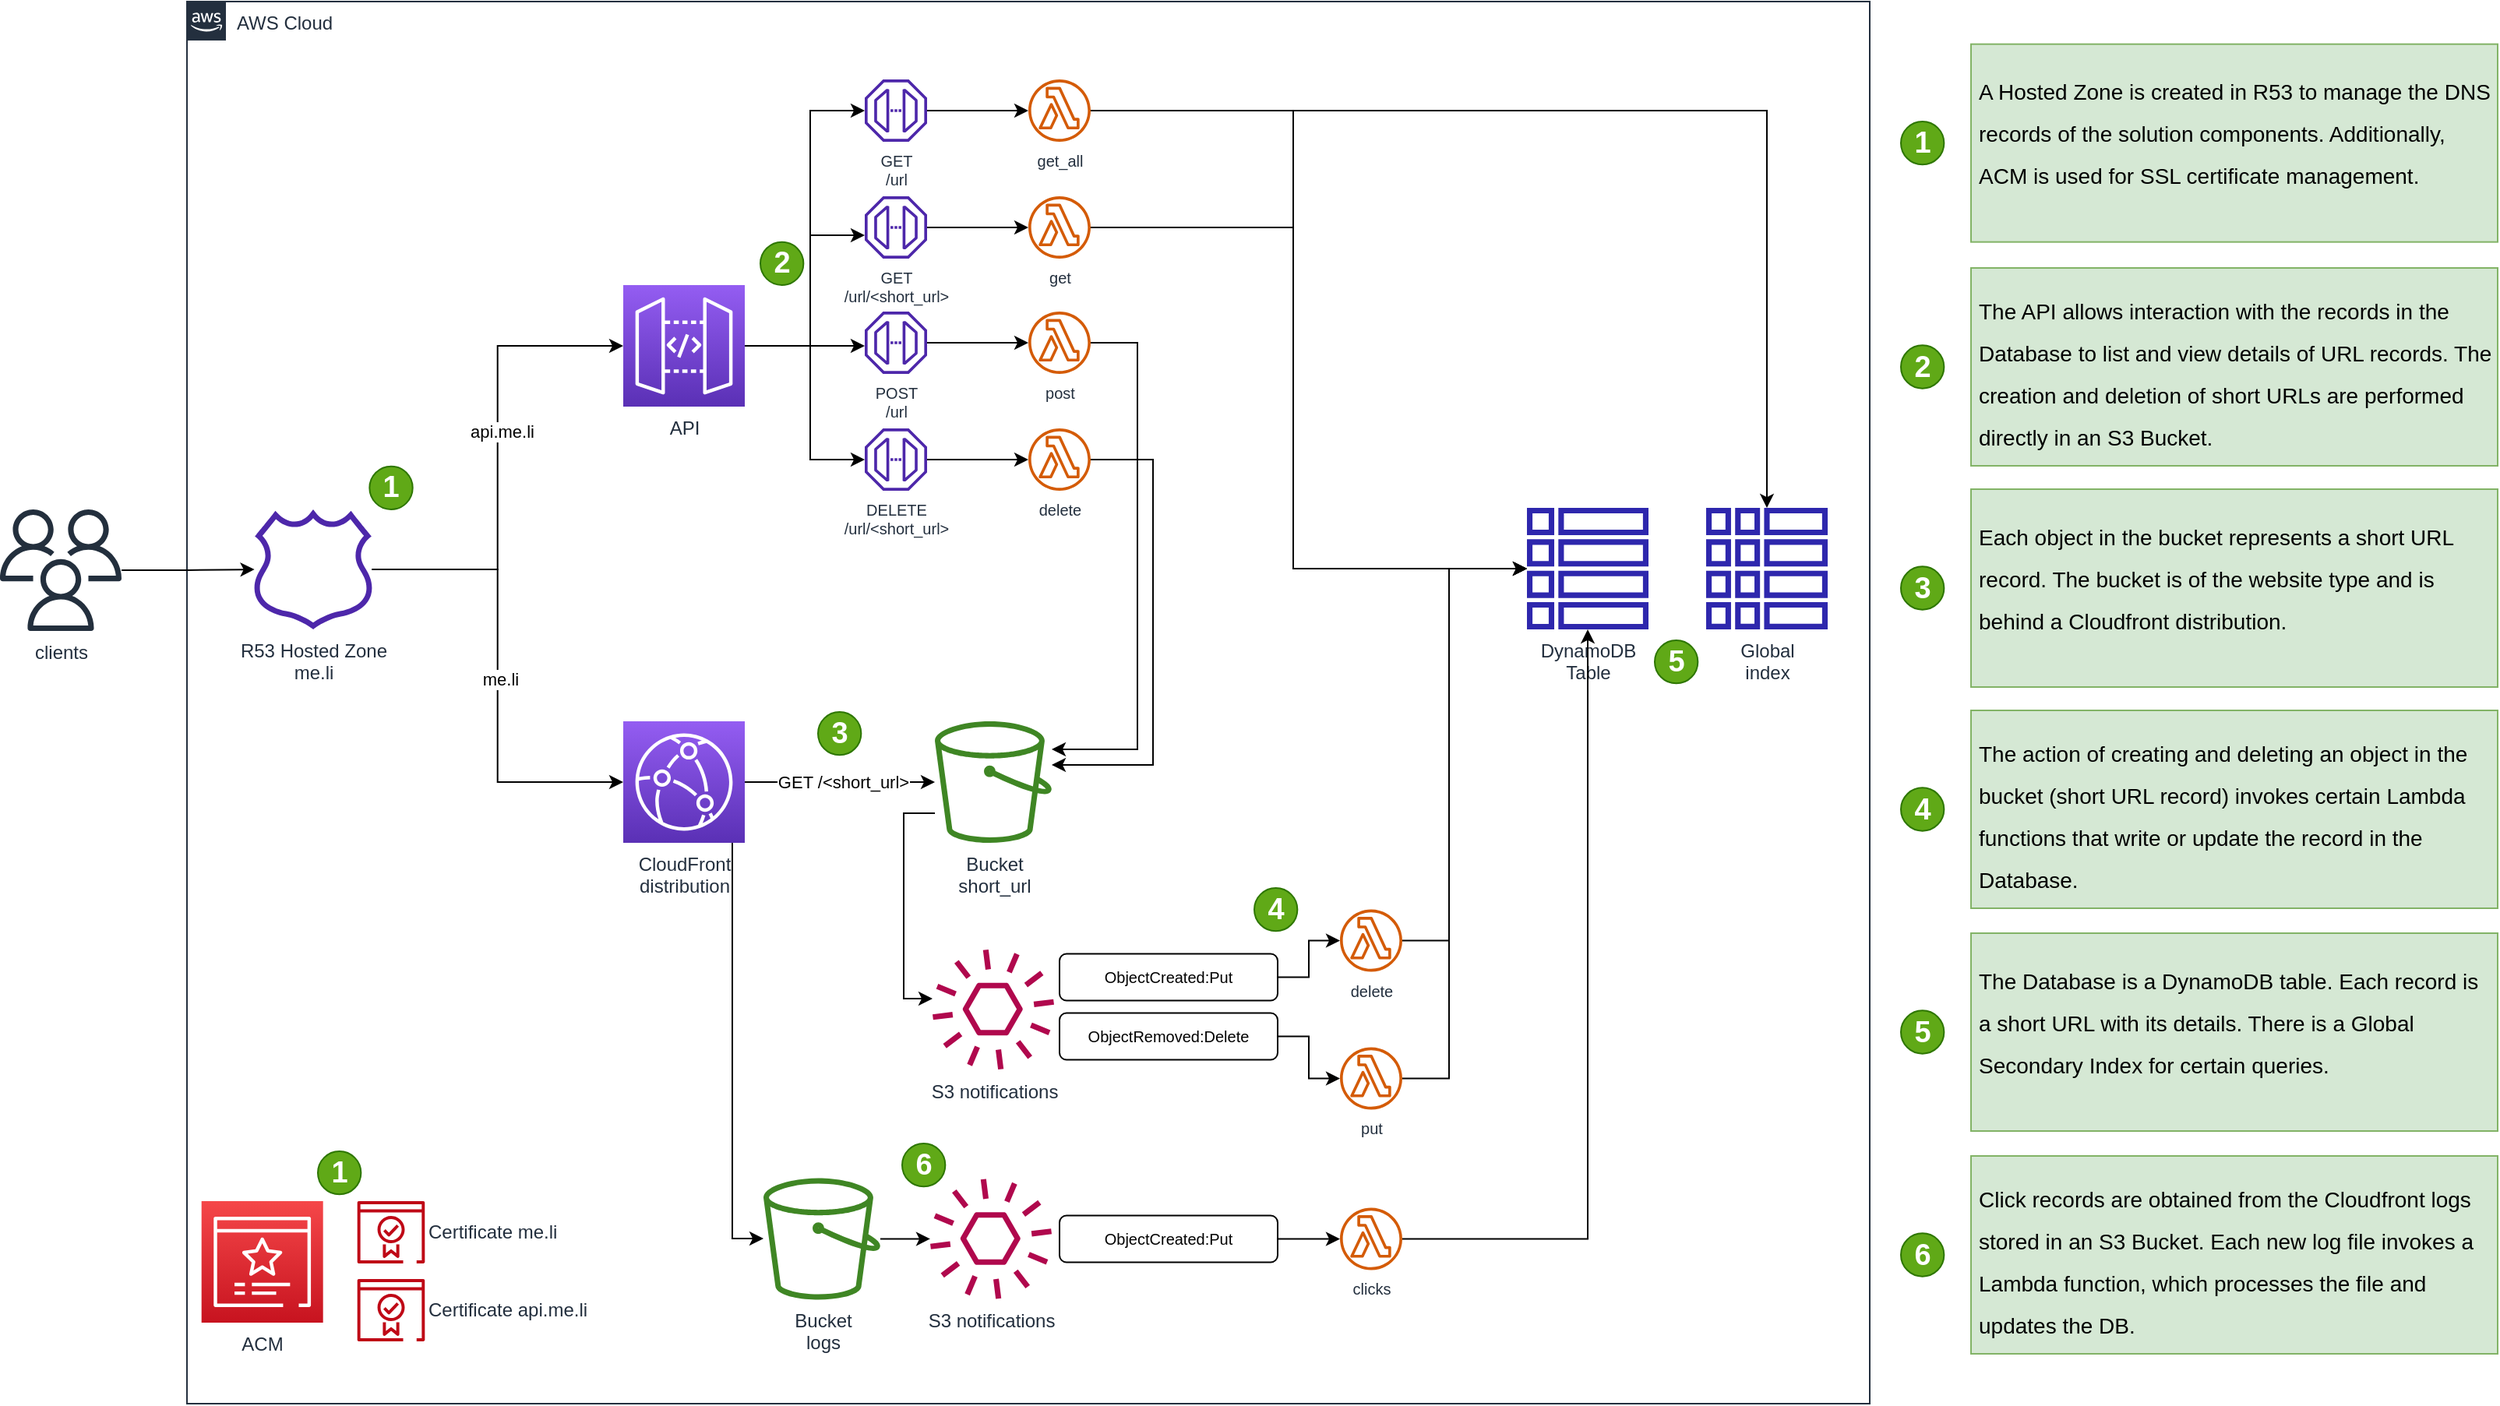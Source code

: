 <mxfile version="20.8.16" type="device"><diagram name="Page-1" id="G_nDUhI4-KpOB3jylpOH"><mxGraphModel dx="2045" dy="1178" grid="0" gridSize="10" guides="1" tooltips="1" connect="1" arrows="1" fold="1" page="0" pageScale="1" pageWidth="850" pageHeight="1100" math="0" shadow="0"><root><mxCell id="0"/><mxCell id="1" parent="0"/><mxCell id="xnKpJ03oRDkD0wRzFHHT-1" value="AWS Cloud" style="points=[[0,0],[0.25,0],[0.5,0],[0.75,0],[1,0],[1,0.25],[1,0.5],[1,0.75],[1,1],[0.75,1],[0.5,1],[0.25,1],[0,1],[0,0.75],[0,0.5],[0,0.25]];outlineConnect=0;gradientColor=none;html=1;whiteSpace=wrap;fontSize=12;fontStyle=0;container=1;pointerEvents=0;collapsible=0;recursiveResize=0;shape=mxgraph.aws4.group;grIcon=mxgraph.aws4.group_aws_cloud_alt;strokeColor=#232F3E;fillColor=none;verticalAlign=top;align=left;spacingLeft=30;fontColor=#232F3E;dashed=0;" vertex="1" parent="1"><mxGeometry x="166" y="33" width="1080" height="900" as="geometry"/></mxCell><mxCell id="xnKpJ03oRDkD0wRzFHHT-16" style="edgeStyle=orthogonalEdgeStyle;rounded=0;orthogonalLoop=1;jettySize=auto;html=1;" edge="1" parent="xnKpJ03oRDkD0wRzFHHT-1" source="xnKpJ03oRDkD0wRzFHHT-3" target="xnKpJ03oRDkD0wRzFHHT-12"><mxGeometry relative="1" as="geometry"/></mxCell><mxCell id="xnKpJ03oRDkD0wRzFHHT-19" value="GET /&amp;lt;short_url&amp;gt;" style="edgeLabel;html=1;align=center;verticalAlign=middle;resizable=0;points=[];" vertex="1" connectable="0" parent="xnKpJ03oRDkD0wRzFHHT-16"><mxGeometry x="0.174" y="-3" relative="1" as="geometry"><mxPoint x="-9" y="-3" as="offset"/></mxGeometry></mxCell><mxCell id="xnKpJ03oRDkD0wRzFHHT-63" style="edgeStyle=orthogonalEdgeStyle;rounded=0;orthogonalLoop=1;jettySize=auto;html=1;fontSize=10;" edge="1" parent="xnKpJ03oRDkD0wRzFHHT-1" source="xnKpJ03oRDkD0wRzFHHT-3" target="xnKpJ03oRDkD0wRzFHHT-62"><mxGeometry relative="1" as="geometry"><Array as="points"><mxPoint x="350" y="794"/></Array></mxGeometry></mxCell><mxCell id="xnKpJ03oRDkD0wRzFHHT-3" value="CloudFront&lt;br&gt;distribution" style="sketch=0;points=[[0,0,0],[0.25,0,0],[0.5,0,0],[0.75,0,0],[1,0,0],[0,1,0],[0.25,1,0],[0.5,1,0],[0.75,1,0],[1,1,0],[0,0.25,0],[0,0.5,0],[0,0.75,0],[1,0.25,0],[1,0.5,0],[1,0.75,0]];outlineConnect=0;fontColor=#232F3E;gradientColor=#945DF2;gradientDirection=north;fillColor=#5A30B5;strokeColor=#ffffff;dashed=0;verticalLabelPosition=bottom;verticalAlign=top;align=center;html=1;fontSize=12;fontStyle=0;aspect=fixed;shape=mxgraph.aws4.resourceIcon;resIcon=mxgraph.aws4.cloudfront;" vertex="1" parent="xnKpJ03oRDkD0wRzFHHT-1"><mxGeometry x="280.0" y="462" width="78" height="78" as="geometry"/></mxCell><mxCell id="xnKpJ03oRDkD0wRzFHHT-7" style="edgeStyle=orthogonalEdgeStyle;rounded=0;orthogonalLoop=1;jettySize=auto;html=1;entryX=0;entryY=0.5;entryDx=0;entryDy=0;entryPerimeter=0;" edge="1" parent="xnKpJ03oRDkD0wRzFHHT-1" source="xnKpJ03oRDkD0wRzFHHT-6" target="xnKpJ03oRDkD0wRzFHHT-3"><mxGeometry relative="1" as="geometry"/></mxCell><mxCell id="xnKpJ03oRDkD0wRzFHHT-11" value="me.li" style="edgeLabel;html=1;align=center;verticalAlign=middle;resizable=0;points=[];" vertex="1" connectable="0" parent="xnKpJ03oRDkD0wRzFHHT-7"><mxGeometry x="-0.065" y="1" relative="1" as="geometry"><mxPoint y="12" as="offset"/></mxGeometry></mxCell><mxCell id="xnKpJ03oRDkD0wRzFHHT-9" style="edgeStyle=orthogonalEdgeStyle;rounded=0;orthogonalLoop=1;jettySize=auto;html=1;entryX=0;entryY=0.5;entryDx=0;entryDy=0;entryPerimeter=0;" edge="1" parent="xnKpJ03oRDkD0wRzFHHT-1" source="xnKpJ03oRDkD0wRzFHHT-6" target="xnKpJ03oRDkD0wRzFHHT-8"><mxGeometry relative="1" as="geometry"/></mxCell><mxCell id="xnKpJ03oRDkD0wRzFHHT-10" value="api.me.li" style="edgeLabel;html=1;align=center;verticalAlign=middle;resizable=0;points=[];" vertex="1" connectable="0" parent="xnKpJ03oRDkD0wRzFHHT-9"><mxGeometry x="0.113" y="-2" relative="1" as="geometry"><mxPoint as="offset"/></mxGeometry></mxCell><mxCell id="xnKpJ03oRDkD0wRzFHHT-6" value="R53 Hosted Zone&lt;br&gt;me.li" style="sketch=0;outlineConnect=0;fontColor=#232F3E;gradientColor=none;fillColor=#4D27AA;strokeColor=none;dashed=0;verticalLabelPosition=bottom;verticalAlign=top;align=center;html=1;fontSize=12;fontStyle=0;aspect=fixed;pointerEvents=1;shape=mxgraph.aws4.hosted_zone;" vertex="1" parent="xnKpJ03oRDkD0wRzFHHT-1"><mxGeometry x="42" y="326" width="78" height="77" as="geometry"/></mxCell><mxCell id="xnKpJ03oRDkD0wRzFHHT-22" style="edgeStyle=orthogonalEdgeStyle;rounded=0;orthogonalLoop=1;jettySize=auto;html=1;" edge="1" parent="xnKpJ03oRDkD0wRzFHHT-1" source="xnKpJ03oRDkD0wRzFHHT-8" target="xnKpJ03oRDkD0wRzFHHT-20"><mxGeometry relative="1" as="geometry"><Array as="points"><mxPoint x="400" y="221"/><mxPoint x="400" y="70"/></Array></mxGeometry></mxCell><mxCell id="xnKpJ03oRDkD0wRzFHHT-27" style="edgeStyle=orthogonalEdgeStyle;rounded=0;orthogonalLoop=1;jettySize=auto;html=1;" edge="1" parent="xnKpJ03oRDkD0wRzFHHT-1" source="xnKpJ03oRDkD0wRzFHHT-8" target="xnKpJ03oRDkD0wRzFHHT-25"><mxGeometry relative="1" as="geometry"><Array as="points"><mxPoint x="400" y="221"/><mxPoint x="400" y="150"/></Array></mxGeometry></mxCell><mxCell id="xnKpJ03oRDkD0wRzFHHT-35" style="edgeStyle=orthogonalEdgeStyle;rounded=0;orthogonalLoop=1;jettySize=auto;html=1;fontSize=10;" edge="1" parent="xnKpJ03oRDkD0wRzFHHT-1" source="xnKpJ03oRDkD0wRzFHHT-8" target="xnKpJ03oRDkD0wRzFHHT-29"><mxGeometry relative="1" as="geometry"><Array as="points"><mxPoint x="400" y="221"/><mxPoint x="400" y="221"/></Array></mxGeometry></mxCell><mxCell id="xnKpJ03oRDkD0wRzFHHT-36" style="edgeStyle=orthogonalEdgeStyle;rounded=0;orthogonalLoop=1;jettySize=auto;html=1;fontSize=10;" edge="1" parent="xnKpJ03oRDkD0wRzFHHT-1" source="xnKpJ03oRDkD0wRzFHHT-8" target="xnKpJ03oRDkD0wRzFHHT-31"><mxGeometry relative="1" as="geometry"><Array as="points"><mxPoint x="400" y="221"/><mxPoint x="400" y="294"/></Array></mxGeometry></mxCell><mxCell id="xnKpJ03oRDkD0wRzFHHT-8" value="API" style="sketch=0;points=[[0,0,0],[0.25,0,0],[0.5,0,0],[0.75,0,0],[1,0,0],[0,1,0],[0.25,1,0],[0.5,1,0],[0.75,1,0],[1,1,0],[0,0.25,0],[0,0.5,0],[0,0.75,0],[1,0.25,0],[1,0.5,0],[1,0.75,0]];outlineConnect=0;fontColor=#232F3E;gradientColor=#945DF2;gradientDirection=north;fillColor=#5A30B5;strokeColor=#ffffff;dashed=0;verticalLabelPosition=bottom;verticalAlign=top;align=center;html=1;fontSize=12;fontStyle=0;aspect=fixed;shape=mxgraph.aws4.resourceIcon;resIcon=mxgraph.aws4.api_gateway;" vertex="1" parent="xnKpJ03oRDkD0wRzFHHT-1"><mxGeometry x="280.0" y="182" width="78" height="78" as="geometry"/></mxCell><mxCell id="xnKpJ03oRDkD0wRzFHHT-50" style="edgeStyle=orthogonalEdgeStyle;rounded=0;orthogonalLoop=1;jettySize=auto;html=1;fontSize=10;" edge="1" parent="xnKpJ03oRDkD0wRzFHHT-1" source="xnKpJ03oRDkD0wRzFHHT-12" target="xnKpJ03oRDkD0wRzFHHT-49"><mxGeometry relative="1" as="geometry"><Array as="points"><mxPoint x="460" y="521"/><mxPoint x="460" y="640"/></Array></mxGeometry></mxCell><mxCell id="xnKpJ03oRDkD0wRzFHHT-12" value="Bucket&lt;br&gt;short_url" style="sketch=0;outlineConnect=0;fontColor=#232F3E;gradientColor=none;fillColor=#3F8624;strokeColor=none;dashed=0;verticalLabelPosition=bottom;verticalAlign=top;align=center;html=1;fontSize=12;fontStyle=0;aspect=fixed;pointerEvents=1;shape=mxgraph.aws4.bucket;" vertex="1" parent="xnKpJ03oRDkD0wRzFHHT-1"><mxGeometry x="480" y="462" width="75" height="78" as="geometry"/></mxCell><mxCell id="xnKpJ03oRDkD0wRzFHHT-13" value="ACM" style="sketch=0;points=[[0,0,0],[0.25,0,0],[0.5,0,0],[0.75,0,0],[1,0,0],[0,1,0],[0.25,1,0],[0.5,1,0],[0.75,1,0],[1,1,0],[0,0.25,0],[0,0.5,0],[0,0.75,0],[1,0.25,0],[1,0.5,0],[1,0.75,0]];outlineConnect=0;fontColor=#232F3E;gradientColor=#F54749;gradientDirection=north;fillColor=#C7131F;strokeColor=#ffffff;dashed=0;verticalLabelPosition=bottom;verticalAlign=top;align=center;html=1;fontSize=12;fontStyle=0;aspect=fixed;shape=mxgraph.aws4.resourceIcon;resIcon=mxgraph.aws4.certificate_manager_3;" vertex="1" parent="xnKpJ03oRDkD0wRzFHHT-1"><mxGeometry x="9.34" y="770" width="78" height="78" as="geometry"/></mxCell><mxCell id="xnKpJ03oRDkD0wRzFHHT-14" value="Certificate me.li" style="sketch=0;outlineConnect=0;fontColor=#232F3E;gradientColor=none;fillColor=#BF0816;strokeColor=none;dashed=0;verticalLabelPosition=middle;verticalAlign=middle;align=left;html=1;fontSize=12;fontStyle=0;aspect=fixed;pointerEvents=1;shape=mxgraph.aws4.certificate_manager_2;labelPosition=right;" vertex="1" parent="xnKpJ03oRDkD0wRzFHHT-1"><mxGeometry x="109.34" y="770" width="43.33" height="40" as="geometry"/></mxCell><mxCell id="xnKpJ03oRDkD0wRzFHHT-15" value="Certificate api.me.li" style="sketch=0;outlineConnect=0;fontColor=#232F3E;gradientColor=none;fillColor=#BF0816;strokeColor=none;dashed=0;verticalLabelPosition=middle;verticalAlign=middle;align=left;html=1;fontSize=12;fontStyle=0;aspect=fixed;pointerEvents=1;shape=mxgraph.aws4.certificate_manager_2;labelPosition=right;" vertex="1" parent="xnKpJ03oRDkD0wRzFHHT-1"><mxGeometry x="109.34" y="820" width="43.33" height="40" as="geometry"/></mxCell><mxCell id="xnKpJ03oRDkD0wRzFHHT-23" style="edgeStyle=orthogonalEdgeStyle;rounded=0;orthogonalLoop=1;jettySize=auto;html=1;" edge="1" parent="xnKpJ03oRDkD0wRzFHHT-1" source="xnKpJ03oRDkD0wRzFHHT-20" target="xnKpJ03oRDkD0wRzFHHT-21"><mxGeometry relative="1" as="geometry"/></mxCell><mxCell id="xnKpJ03oRDkD0wRzFHHT-20" value="GET&lt;br style=&quot;font-size: 10px;&quot;&gt;/url" style="sketch=0;outlineConnect=0;fontColor=#232F3E;gradientColor=none;fillColor=#4D27AA;strokeColor=none;dashed=0;verticalLabelPosition=bottom;verticalAlign=top;align=center;html=1;fontSize=10;fontStyle=0;aspect=fixed;pointerEvents=1;shape=mxgraph.aws4.endpoint;" vertex="1" parent="xnKpJ03oRDkD0wRzFHHT-1"><mxGeometry x="435" y="50" width="40" height="40" as="geometry"/></mxCell><mxCell id="xnKpJ03oRDkD0wRzFHHT-47" style="edgeStyle=orthogonalEdgeStyle;rounded=0;orthogonalLoop=1;jettySize=auto;html=1;fontSize=10;" edge="1" parent="xnKpJ03oRDkD0wRzFHHT-1" source="xnKpJ03oRDkD0wRzFHHT-21" target="xnKpJ03oRDkD0wRzFHHT-44"><mxGeometry relative="1" as="geometry"><Array as="points"><mxPoint x="710" y="70"/><mxPoint x="710" y="364"/></Array></mxGeometry></mxCell><mxCell id="xnKpJ03oRDkD0wRzFHHT-70" style="edgeStyle=orthogonalEdgeStyle;rounded=0;orthogonalLoop=1;jettySize=auto;html=1;fontSize=10;" edge="1" parent="xnKpJ03oRDkD0wRzFHHT-1" source="xnKpJ03oRDkD0wRzFHHT-21" target="xnKpJ03oRDkD0wRzFHHT-45"><mxGeometry relative="1" as="geometry"/></mxCell><mxCell id="xnKpJ03oRDkD0wRzFHHT-21" value="get_all" style="sketch=0;outlineConnect=0;fontColor=#232F3E;gradientColor=none;fillColor=#D45B07;strokeColor=none;dashed=0;verticalLabelPosition=bottom;verticalAlign=top;align=center;html=1;fontSize=10;fontStyle=0;aspect=fixed;pointerEvents=1;shape=mxgraph.aws4.lambda_function;" vertex="1" parent="xnKpJ03oRDkD0wRzFHHT-1"><mxGeometry x="540" y="50" width="40" height="40" as="geometry"/></mxCell><mxCell id="xnKpJ03oRDkD0wRzFHHT-25" value="GET&lt;br style=&quot;font-size: 10px;&quot;&gt;/url/&amp;lt;short_url&amp;gt;" style="sketch=0;outlineConnect=0;fontColor=#232F3E;gradientColor=none;fillColor=#4D27AA;strokeColor=none;dashed=0;verticalLabelPosition=bottom;verticalAlign=top;align=center;html=1;fontSize=10;fontStyle=0;aspect=fixed;pointerEvents=1;shape=mxgraph.aws4.endpoint;" vertex="1" parent="xnKpJ03oRDkD0wRzFHHT-1"><mxGeometry x="435" y="125" width="40" height="40" as="geometry"/></mxCell><mxCell id="xnKpJ03oRDkD0wRzFHHT-48" style="edgeStyle=orthogonalEdgeStyle;rounded=0;orthogonalLoop=1;jettySize=auto;html=1;fontSize=10;" edge="1" parent="xnKpJ03oRDkD0wRzFHHT-1" source="xnKpJ03oRDkD0wRzFHHT-26" target="xnKpJ03oRDkD0wRzFHHT-44"><mxGeometry relative="1" as="geometry"><Array as="points"><mxPoint x="710" y="145"/><mxPoint x="710" y="364"/></Array></mxGeometry></mxCell><mxCell id="xnKpJ03oRDkD0wRzFHHT-26" value="get" style="sketch=0;outlineConnect=0;fontColor=#232F3E;gradientColor=none;fillColor=#D45B07;strokeColor=none;dashed=0;verticalLabelPosition=bottom;verticalAlign=top;align=center;html=1;fontSize=10;fontStyle=0;aspect=fixed;pointerEvents=1;shape=mxgraph.aws4.lambda_function;" vertex="1" parent="xnKpJ03oRDkD0wRzFHHT-1"><mxGeometry x="540" y="125" width="40" height="40" as="geometry"/></mxCell><mxCell id="xnKpJ03oRDkD0wRzFHHT-24" style="edgeStyle=orthogonalEdgeStyle;rounded=0;orthogonalLoop=1;jettySize=auto;html=1;" edge="1" parent="xnKpJ03oRDkD0wRzFHHT-1" source="xnKpJ03oRDkD0wRzFHHT-25" target="xnKpJ03oRDkD0wRzFHHT-26"><mxGeometry relative="1" as="geometry"/></mxCell><mxCell id="xnKpJ03oRDkD0wRzFHHT-29" value="POST&lt;br style=&quot;font-size: 10px;&quot;&gt;/url" style="sketch=0;outlineConnect=0;fontColor=#232F3E;gradientColor=none;fillColor=#4D27AA;strokeColor=none;dashed=0;verticalLabelPosition=bottom;verticalAlign=top;align=center;html=1;fontSize=10;fontStyle=0;aspect=fixed;pointerEvents=1;shape=mxgraph.aws4.endpoint;" vertex="1" parent="xnKpJ03oRDkD0wRzFHHT-1"><mxGeometry x="435" y="199" width="40" height="40" as="geometry"/></mxCell><mxCell id="xnKpJ03oRDkD0wRzFHHT-42" style="edgeStyle=orthogonalEdgeStyle;rounded=0;orthogonalLoop=1;jettySize=auto;html=1;fontSize=10;" edge="1" parent="xnKpJ03oRDkD0wRzFHHT-1" source="xnKpJ03oRDkD0wRzFHHT-30" target="xnKpJ03oRDkD0wRzFHHT-12"><mxGeometry relative="1" as="geometry"><Array as="points"><mxPoint x="610" y="219"/><mxPoint x="610" y="480"/></Array></mxGeometry></mxCell><mxCell id="xnKpJ03oRDkD0wRzFHHT-30" value="post" style="sketch=0;outlineConnect=0;fontColor=#232F3E;gradientColor=none;fillColor=#D45B07;strokeColor=none;dashed=0;verticalLabelPosition=bottom;verticalAlign=top;align=center;html=1;fontSize=10;fontStyle=0;aspect=fixed;pointerEvents=1;shape=mxgraph.aws4.lambda_function;" vertex="1" parent="xnKpJ03oRDkD0wRzFHHT-1"><mxGeometry x="540" y="199" width="40" height="40" as="geometry"/></mxCell><mxCell id="xnKpJ03oRDkD0wRzFHHT-28" style="edgeStyle=orthogonalEdgeStyle;rounded=0;orthogonalLoop=1;jettySize=auto;html=1;" edge="1" parent="xnKpJ03oRDkD0wRzFHHT-1" source="xnKpJ03oRDkD0wRzFHHT-29" target="xnKpJ03oRDkD0wRzFHHT-30"><mxGeometry relative="1" as="geometry"/></mxCell><mxCell id="xnKpJ03oRDkD0wRzFHHT-31" value="DELETE&lt;br style=&quot;font-size: 10px;&quot;&gt;/url/&amp;lt;short_url&amp;gt;" style="sketch=0;outlineConnect=0;fontColor=#232F3E;gradientColor=none;fillColor=#4D27AA;strokeColor=none;dashed=0;verticalLabelPosition=bottom;verticalAlign=top;align=center;html=1;fontSize=10;fontStyle=0;aspect=fixed;pointerEvents=1;shape=mxgraph.aws4.endpoint;" vertex="1" parent="xnKpJ03oRDkD0wRzFHHT-1"><mxGeometry x="435" y="274" width="40" height="40" as="geometry"/></mxCell><mxCell id="xnKpJ03oRDkD0wRzFHHT-43" style="edgeStyle=orthogonalEdgeStyle;rounded=0;orthogonalLoop=1;jettySize=auto;html=1;fontSize=10;" edge="1" parent="xnKpJ03oRDkD0wRzFHHT-1" source="xnKpJ03oRDkD0wRzFHHT-32" target="xnKpJ03oRDkD0wRzFHHT-12"><mxGeometry relative="1" as="geometry"><Array as="points"><mxPoint x="620" y="294"/><mxPoint x="620" y="490"/></Array></mxGeometry></mxCell><mxCell id="xnKpJ03oRDkD0wRzFHHT-32" value="delete" style="sketch=0;outlineConnect=0;fontColor=#232F3E;gradientColor=none;fillColor=#D45B07;strokeColor=none;dashed=0;verticalLabelPosition=bottom;verticalAlign=top;align=center;html=1;fontSize=10;fontStyle=0;aspect=fixed;pointerEvents=1;shape=mxgraph.aws4.lambda_function;" vertex="1" parent="xnKpJ03oRDkD0wRzFHHT-1"><mxGeometry x="540" y="274" width="40" height="40" as="geometry"/></mxCell><mxCell id="xnKpJ03oRDkD0wRzFHHT-33" style="edgeStyle=orthogonalEdgeStyle;rounded=0;orthogonalLoop=1;jettySize=auto;html=1;" edge="1" parent="xnKpJ03oRDkD0wRzFHHT-1" source="xnKpJ03oRDkD0wRzFHHT-31" target="xnKpJ03oRDkD0wRzFHHT-32"><mxGeometry relative="1" as="geometry"/></mxCell><mxCell id="xnKpJ03oRDkD0wRzFHHT-44" value="DynamoDB&lt;br&gt;Table" style="sketch=0;outlineConnect=0;fontColor=#232F3E;gradientColor=none;fillColor=#2E27AD;strokeColor=none;dashed=0;verticalLabelPosition=bottom;verticalAlign=top;align=center;html=1;fontSize=12;fontStyle=0;aspect=fixed;pointerEvents=1;shape=mxgraph.aws4.table;" vertex="1" parent="xnKpJ03oRDkD0wRzFHHT-1"><mxGeometry x="860" y="325" width="78" height="78" as="geometry"/></mxCell><mxCell id="xnKpJ03oRDkD0wRzFHHT-45" value="Global&lt;br&gt;index" style="sketch=0;outlineConnect=0;fontColor=#232F3E;gradientColor=none;fillColor=#2E27AD;strokeColor=none;dashed=0;verticalLabelPosition=bottom;verticalAlign=top;align=center;html=1;fontSize=12;fontStyle=0;aspect=fixed;pointerEvents=1;shape=mxgraph.aws4.global_secondary_index;" vertex="1" parent="xnKpJ03oRDkD0wRzFHHT-1"><mxGeometry x="975" y="325" width="78" height="78" as="geometry"/></mxCell><mxCell id="xnKpJ03oRDkD0wRzFHHT-49" value="S3 notifications" style="sketch=0;outlineConnect=0;fontColor=#232F3E;gradientColor=none;fillColor=#B0084D;strokeColor=none;dashed=0;verticalLabelPosition=bottom;verticalAlign=top;align=center;html=1;fontSize=12;fontStyle=0;aspect=fixed;pointerEvents=1;shape=mxgraph.aws4.event;" vertex="1" parent="xnKpJ03oRDkD0wRzFHHT-1"><mxGeometry x="478.5" y="608" width="78" height="78" as="geometry"/></mxCell><mxCell id="xnKpJ03oRDkD0wRzFHHT-56" style="edgeStyle=orthogonalEdgeStyle;rounded=0;orthogonalLoop=1;jettySize=auto;html=1;fontSize=10;" edge="1" parent="xnKpJ03oRDkD0wRzFHHT-1" source="xnKpJ03oRDkD0wRzFHHT-51" target="xnKpJ03oRDkD0wRzFHHT-53"><mxGeometry relative="1" as="geometry"/></mxCell><mxCell id="xnKpJ03oRDkD0wRzFHHT-51" value="ObjectCreated:Put" style="rounded=1;whiteSpace=wrap;html=1;fontSize=10;" vertex="1" parent="xnKpJ03oRDkD0wRzFHHT-1"><mxGeometry x="560" y="611.25" width="140" height="30" as="geometry"/></mxCell><mxCell id="xnKpJ03oRDkD0wRzFHHT-57" style="edgeStyle=orthogonalEdgeStyle;rounded=0;orthogonalLoop=1;jettySize=auto;html=1;fontSize=10;" edge="1" parent="xnKpJ03oRDkD0wRzFHHT-1" source="xnKpJ03oRDkD0wRzFHHT-52" target="xnKpJ03oRDkD0wRzFHHT-54"><mxGeometry relative="1" as="geometry"/></mxCell><mxCell id="xnKpJ03oRDkD0wRzFHHT-52" value="ObjectRemoved:Delete" style="rounded=1;whiteSpace=wrap;html=1;fontSize=10;" vertex="1" parent="xnKpJ03oRDkD0wRzFHHT-1"><mxGeometry x="560" y="649.25" width="140" height="30" as="geometry"/></mxCell><mxCell id="xnKpJ03oRDkD0wRzFHHT-60" style="edgeStyle=orthogonalEdgeStyle;rounded=0;orthogonalLoop=1;jettySize=auto;html=1;fontSize=10;" edge="1" parent="xnKpJ03oRDkD0wRzFHHT-1" source="xnKpJ03oRDkD0wRzFHHT-53" target="xnKpJ03oRDkD0wRzFHHT-44"><mxGeometry relative="1" as="geometry"><Array as="points"><mxPoint x="810" y="603"/><mxPoint x="810" y="364"/></Array></mxGeometry></mxCell><mxCell id="xnKpJ03oRDkD0wRzFHHT-53" value="delete" style="sketch=0;outlineConnect=0;fontColor=#232F3E;gradientColor=none;fillColor=#D45B07;strokeColor=none;dashed=0;verticalLabelPosition=bottom;verticalAlign=top;align=center;html=1;fontSize=10;fontStyle=0;aspect=fixed;pointerEvents=1;shape=mxgraph.aws4.lambda_function;" vertex="1" parent="xnKpJ03oRDkD0wRzFHHT-1"><mxGeometry x="740" y="582.75" width="40" height="40" as="geometry"/></mxCell><mxCell id="xnKpJ03oRDkD0wRzFHHT-61" style="edgeStyle=orthogonalEdgeStyle;rounded=0;orthogonalLoop=1;jettySize=auto;html=1;fontSize=10;" edge="1" parent="xnKpJ03oRDkD0wRzFHHT-1" source="xnKpJ03oRDkD0wRzFHHT-54" target="xnKpJ03oRDkD0wRzFHHT-44"><mxGeometry relative="1" as="geometry"><Array as="points"><mxPoint x="810" y="691"/><mxPoint x="810" y="364"/></Array></mxGeometry></mxCell><mxCell id="xnKpJ03oRDkD0wRzFHHT-54" value="put" style="sketch=0;outlineConnect=0;fontColor=#232F3E;gradientColor=none;fillColor=#D45B07;strokeColor=none;dashed=0;verticalLabelPosition=bottom;verticalAlign=top;align=center;html=1;fontSize=10;fontStyle=0;aspect=fixed;pointerEvents=1;shape=mxgraph.aws4.lambda_function;" vertex="1" parent="xnKpJ03oRDkD0wRzFHHT-1"><mxGeometry x="740" y="671.25" width="40" height="40" as="geometry"/></mxCell><mxCell id="xnKpJ03oRDkD0wRzFHHT-68" style="edgeStyle=orthogonalEdgeStyle;rounded=0;orthogonalLoop=1;jettySize=auto;html=1;fontSize=10;" edge="1" parent="xnKpJ03oRDkD0wRzFHHT-1" source="xnKpJ03oRDkD0wRzFHHT-62" target="xnKpJ03oRDkD0wRzFHHT-64"><mxGeometry relative="1" as="geometry"/></mxCell><mxCell id="xnKpJ03oRDkD0wRzFHHT-62" value="Bucket&lt;br&gt;logs" style="sketch=0;outlineConnect=0;fontColor=#232F3E;gradientColor=none;fillColor=#3F8624;strokeColor=none;dashed=0;verticalLabelPosition=bottom;verticalAlign=top;align=center;html=1;fontSize=12;fontStyle=0;aspect=fixed;pointerEvents=1;shape=mxgraph.aws4.bucket;" vertex="1" parent="xnKpJ03oRDkD0wRzFHHT-1"><mxGeometry x="370" y="755.25" width="75" height="78" as="geometry"/></mxCell><mxCell id="xnKpJ03oRDkD0wRzFHHT-64" value="S3 notifications" style="sketch=0;outlineConnect=0;fontColor=#232F3E;gradientColor=none;fillColor=#B0084D;strokeColor=none;dashed=0;verticalLabelPosition=bottom;verticalAlign=top;align=center;html=1;fontSize=12;fontStyle=0;aspect=fixed;pointerEvents=1;shape=mxgraph.aws4.event;" vertex="1" parent="xnKpJ03oRDkD0wRzFHHT-1"><mxGeometry x="477" y="755.25" width="78" height="78" as="geometry"/></mxCell><mxCell id="xnKpJ03oRDkD0wRzFHHT-67" style="edgeStyle=orthogonalEdgeStyle;rounded=0;orthogonalLoop=1;jettySize=auto;html=1;fontSize=10;" edge="1" parent="xnKpJ03oRDkD0wRzFHHT-1" source="xnKpJ03oRDkD0wRzFHHT-65" target="xnKpJ03oRDkD0wRzFHHT-66"><mxGeometry relative="1" as="geometry"/></mxCell><mxCell id="xnKpJ03oRDkD0wRzFHHT-65" value="ObjectCreated:Put" style="rounded=1;whiteSpace=wrap;html=1;fontSize=10;" vertex="1" parent="xnKpJ03oRDkD0wRzFHHT-1"><mxGeometry x="560" y="779.25" width="140" height="30" as="geometry"/></mxCell><mxCell id="xnKpJ03oRDkD0wRzFHHT-69" style="edgeStyle=orthogonalEdgeStyle;rounded=0;orthogonalLoop=1;jettySize=auto;html=1;fontSize=10;" edge="1" parent="xnKpJ03oRDkD0wRzFHHT-1" source="xnKpJ03oRDkD0wRzFHHT-66" target="xnKpJ03oRDkD0wRzFHHT-44"><mxGeometry relative="1" as="geometry"/></mxCell><mxCell id="xnKpJ03oRDkD0wRzFHHT-66" value="clicks" style="sketch=0;outlineConnect=0;fontColor=#232F3E;gradientColor=none;fillColor=#D45B07;strokeColor=none;dashed=0;verticalLabelPosition=bottom;verticalAlign=top;align=center;html=1;fontSize=10;fontStyle=0;aspect=fixed;pointerEvents=1;shape=mxgraph.aws4.lambda_function;" vertex="1" parent="xnKpJ03oRDkD0wRzFHHT-1"><mxGeometry x="740" y="774.25" width="40" height="40" as="geometry"/></mxCell><mxCell id="xnKpJ03oRDkD0wRzFHHT-71" value="&lt;b&gt;&lt;font style=&quot;font-size: 19px;&quot;&gt;1&lt;/font&gt;&lt;/b&gt;" style="ellipse;whiteSpace=wrap;html=1;aspect=fixed;fontSize=10;fillColor=#60a917;strokeColor=#2D7600;fontColor=#ffffff;spacing=0;align=center;" vertex="1" parent="xnKpJ03oRDkD0wRzFHHT-1"><mxGeometry x="117.17" y="298.33" width="27.67" height="27.67" as="geometry"/></mxCell><mxCell id="xnKpJ03oRDkD0wRzFHHT-72" value="&lt;b&gt;&lt;font style=&quot;font-size: 19px;&quot;&gt;2&lt;/font&gt;&lt;/b&gt;" style="ellipse;whiteSpace=wrap;html=1;aspect=fixed;fontSize=10;fillColor=#60a917;strokeColor=#2D7600;fontColor=#ffffff;spacing=0;align=center;" vertex="1" parent="xnKpJ03oRDkD0wRzFHHT-1"><mxGeometry x="368" y="154.33" width="27.67" height="27.67" as="geometry"/></mxCell><mxCell id="xnKpJ03oRDkD0wRzFHHT-73" value="&lt;b&gt;&lt;font style=&quot;font-size: 19px;&quot;&gt;3&lt;/font&gt;&lt;/b&gt;" style="ellipse;whiteSpace=wrap;html=1;aspect=fixed;fontSize=10;fillColor=#60a917;strokeColor=#2D7600;fontColor=#ffffff;spacing=0;align=center;" vertex="1" parent="xnKpJ03oRDkD0wRzFHHT-1"><mxGeometry x="405" y="456" width="27.67" height="27.67" as="geometry"/></mxCell><mxCell id="xnKpJ03oRDkD0wRzFHHT-74" value="&lt;b&gt;&lt;font style=&quot;font-size: 19px;&quot;&gt;4&lt;/font&gt;&lt;/b&gt;" style="ellipse;whiteSpace=wrap;html=1;aspect=fixed;fontSize=10;fillColor=#60a917;strokeColor=#2D7600;fontColor=#ffffff;spacing=0;align=center;" vertex="1" parent="xnKpJ03oRDkD0wRzFHHT-1"><mxGeometry x="685" y="569" width="27.67" height="27.67" as="geometry"/></mxCell><mxCell id="xnKpJ03oRDkD0wRzFHHT-75" value="&lt;b&gt;&lt;font style=&quot;font-size: 19px;&quot;&gt;5&lt;/font&gt;&lt;/b&gt;" style="ellipse;whiteSpace=wrap;html=1;aspect=fixed;fontSize=10;fillColor=#60a917;strokeColor=#2D7600;fontColor=#ffffff;spacing=0;align=center;" vertex="1" parent="xnKpJ03oRDkD0wRzFHHT-1"><mxGeometry x="942" y="410" width="27.67" height="27.67" as="geometry"/></mxCell><mxCell id="xnKpJ03oRDkD0wRzFHHT-76" value="&lt;b&gt;&lt;font style=&quot;font-size: 19px;&quot;&gt;6&lt;/font&gt;&lt;/b&gt;" style="ellipse;whiteSpace=wrap;html=1;aspect=fixed;fontSize=10;fillColor=#60a917;strokeColor=#2D7600;fontColor=#ffffff;spacing=0;align=center;" vertex="1" parent="xnKpJ03oRDkD0wRzFHHT-1"><mxGeometry x="459" y="733" width="27.67" height="27.67" as="geometry"/></mxCell><mxCell id="xnKpJ03oRDkD0wRzFHHT-90" value="&lt;b&gt;&lt;font style=&quot;font-size: 19px;&quot;&gt;1&lt;/font&gt;&lt;/b&gt;" style="ellipse;whiteSpace=wrap;html=1;aspect=fixed;fontSize=10;fillColor=#60a917;strokeColor=#2D7600;fontColor=#ffffff;spacing=0;align=center;" vertex="1" parent="xnKpJ03oRDkD0wRzFHHT-1"><mxGeometry x="84" y="738" width="27.67" height="27.67" as="geometry"/></mxCell><mxCell id="xnKpJ03oRDkD0wRzFHHT-5" style="edgeStyle=orthogonalEdgeStyle;rounded=0;orthogonalLoop=1;jettySize=auto;html=1;" edge="1" parent="1" source="xnKpJ03oRDkD0wRzFHHT-2" target="xnKpJ03oRDkD0wRzFHHT-6"><mxGeometry relative="1" as="geometry"><mxPoint x="66" y="473" as="targetPoint"/></mxGeometry></mxCell><mxCell id="xnKpJ03oRDkD0wRzFHHT-2" value="clients" style="sketch=0;outlineConnect=0;fontColor=#232F3E;gradientColor=none;fillColor=#232F3D;strokeColor=none;dashed=0;verticalLabelPosition=bottom;verticalAlign=top;align=center;html=1;fontSize=12;fontStyle=0;aspect=fixed;pointerEvents=1;shape=mxgraph.aws4.users;" vertex="1" parent="1"><mxGeometry x="46" y="359" width="78" height="78" as="geometry"/></mxCell><mxCell id="xnKpJ03oRDkD0wRzFHHT-77" value="&lt;b&gt;&lt;font style=&quot;font-size: 19px;&quot;&gt;1&lt;/font&gt;&lt;/b&gt;" style="ellipse;whiteSpace=wrap;html=1;aspect=fixed;fontSize=10;fillColor=#60a917;strokeColor=#2D7600;fontColor=#ffffff;spacing=0;align=center;" vertex="1" parent="1"><mxGeometry x="1266" y="110.0" width="27.67" height="27.67" as="geometry"/></mxCell><mxCell id="xnKpJ03oRDkD0wRzFHHT-78" value="&lt;h1 style=&quot;line-height: 50%;&quot;&gt;&lt;font style=&quot;font-size: 14px; font-weight: normal;&quot;&gt;A Hosted Zone is created in R53 to manage the DNS records of the solution components. Additionally, ACM is used for SSL certificate management.&lt;/font&gt;&lt;br&gt;&lt;/h1&gt;" style="text;html=1;strokeColor=#82b366;fillColor=#d5e8d4;spacing=5;spacingTop=-20;whiteSpace=wrap;overflow=hidden;rounded=0;fontSize=19;verticalAlign=middle;" vertex="1" parent="1"><mxGeometry x="1311" y="60.33" width="338" height="127" as="geometry"/></mxCell><mxCell id="xnKpJ03oRDkD0wRzFHHT-79" value="&lt;b&gt;&lt;font style=&quot;font-size: 19px;&quot;&gt;2&lt;/font&gt;&lt;/b&gt;" style="ellipse;whiteSpace=wrap;html=1;aspect=fixed;fontSize=10;fillColor=#60a917;strokeColor=#2D7600;fontColor=#ffffff;spacing=0;align=center;" vertex="1" parent="1"><mxGeometry x="1266" y="253.67" width="27.67" height="27.67" as="geometry"/></mxCell><mxCell id="xnKpJ03oRDkD0wRzFHHT-80" value="&lt;h1 style=&quot;line-height: 50%;&quot;&gt;&lt;font style=&quot;font-size: 14px; font-weight: normal;&quot;&gt;The API allows interaction with the records in the Database to list and view details of URL records. The creation and deletion of short URLs are performed directly in an S3 Bucket.&lt;/font&gt;&lt;br&gt;&lt;/h1&gt;" style="text;html=1;strokeColor=#82b366;fillColor=#d5e8d4;spacing=5;spacingTop=-20;whiteSpace=wrap;overflow=hidden;rounded=0;fontSize=19;verticalAlign=middle;" vertex="1" parent="1"><mxGeometry x="1311" y="204" width="338" height="127" as="geometry"/></mxCell><mxCell id="xnKpJ03oRDkD0wRzFHHT-81" value="&lt;b&gt;&lt;font style=&quot;font-size: 19px;&quot;&gt;3&lt;/font&gt;&lt;/b&gt;" style="ellipse;whiteSpace=wrap;html=1;aspect=fixed;fontSize=10;fillColor=#60a917;strokeColor=#2D7600;fontColor=#ffffff;spacing=0;align=center;" vertex="1" parent="1"><mxGeometry x="1266" y="395.67" width="27.67" height="27.67" as="geometry"/></mxCell><mxCell id="xnKpJ03oRDkD0wRzFHHT-82" value="&lt;h1 style=&quot;line-height: 50%;&quot;&gt;&lt;font style=&quot;font-size: 14px; font-weight: normal;&quot;&gt;Each object in the bucket represents a short URL record. The bucket is of the website type and is behind a Cloudfront distribution.&lt;/font&gt;&lt;br&gt;&lt;/h1&gt;" style="text;html=1;strokeColor=#82b366;fillColor=#d5e8d4;spacing=5;spacingTop=-20;whiteSpace=wrap;overflow=hidden;rounded=0;fontSize=19;verticalAlign=middle;" vertex="1" parent="1"><mxGeometry x="1311" y="346" width="338" height="127" as="geometry"/></mxCell><mxCell id="xnKpJ03oRDkD0wRzFHHT-83" value="&lt;b&gt;&lt;font style=&quot;font-size: 19px;&quot;&gt;4&lt;/font&gt;&lt;/b&gt;" style="ellipse;whiteSpace=wrap;html=1;aspect=fixed;fontSize=10;fillColor=#60a917;strokeColor=#2D7600;fontColor=#ffffff;spacing=0;align=center;" vertex="1" parent="1"><mxGeometry x="1266" y="537.67" width="27.67" height="27.67" as="geometry"/></mxCell><mxCell id="xnKpJ03oRDkD0wRzFHHT-84" value="&lt;h1 style=&quot;line-height: 50%;&quot;&gt;&lt;span style=&quot;font-weight: normal;&quot;&gt;&lt;font style=&quot;font-size: 14px;&quot;&gt;The action of creating and deleting an object in the bucket (short URL record) invokes certain Lambda functions that write or update the record in the Database.&lt;/font&gt;&lt;/span&gt;&lt;br&gt;&lt;/h1&gt;" style="text;html=1;strokeColor=#82b366;fillColor=#d5e8d4;spacing=5;spacingTop=-20;whiteSpace=wrap;overflow=hidden;rounded=0;fontSize=19;verticalAlign=middle;" vertex="1" parent="1"><mxGeometry x="1311" y="488" width="338" height="127" as="geometry"/></mxCell><mxCell id="xnKpJ03oRDkD0wRzFHHT-85" value="&lt;b&gt;&lt;font style=&quot;font-size: 19px;&quot;&gt;5&lt;/font&gt;&lt;/b&gt;" style="ellipse;whiteSpace=wrap;html=1;aspect=fixed;fontSize=10;fillColor=#60a917;strokeColor=#2D7600;fontColor=#ffffff;spacing=0;align=center;" vertex="1" parent="1"><mxGeometry x="1266" y="680.67" width="27.67" height="27.67" as="geometry"/></mxCell><mxCell id="xnKpJ03oRDkD0wRzFHHT-86" value="&lt;h1 style=&quot;line-height: 50%;&quot;&gt;&lt;span style=&quot;font-weight: normal;&quot;&gt;&lt;font style=&quot;font-size: 14px;&quot;&gt;The Database is a DynamoDB table. Each record is a short URL with its details. There is a Global Secondary Index for certain queries.&lt;/font&gt;&lt;/span&gt;&lt;br&gt;&lt;/h1&gt;" style="text;html=1;strokeColor=#82b366;fillColor=#d5e8d4;spacing=5;spacingTop=-20;whiteSpace=wrap;overflow=hidden;rounded=0;fontSize=19;verticalAlign=middle;" vertex="1" parent="1"><mxGeometry x="1311" y="631" width="338" height="127" as="geometry"/></mxCell><mxCell id="xnKpJ03oRDkD0wRzFHHT-87" value="&lt;b&gt;&lt;font style=&quot;font-size: 19px;&quot;&gt;6&lt;/font&gt;&lt;/b&gt;" style="ellipse;whiteSpace=wrap;html=1;aspect=fixed;fontSize=10;fillColor=#60a917;strokeColor=#2D7600;fontColor=#ffffff;spacing=0;align=center;" vertex="1" parent="1"><mxGeometry x="1266" y="823.67" width="27.67" height="27.67" as="geometry"/></mxCell><mxCell id="xnKpJ03oRDkD0wRzFHHT-88" value="&lt;h1 style=&quot;line-height: 50%;&quot;&gt;&lt;span style=&quot;font-weight: normal;&quot;&gt;&lt;font style=&quot;font-size: 14px;&quot;&gt;Click records are obtained from the Cloudfront logs stored in an S3 Bucket. Each new log file invokes a Lambda function, which processes the file and updates the DB.&lt;/font&gt;&lt;/span&gt;&lt;br&gt;&lt;/h1&gt;" style="text;html=1;strokeColor=#82b366;fillColor=#d5e8d4;spacing=5;spacingTop=-20;whiteSpace=wrap;overflow=hidden;rounded=0;fontSize=19;verticalAlign=middle;" vertex="1" parent="1"><mxGeometry x="1311" y="774" width="338" height="127" as="geometry"/></mxCell></root></mxGraphModel></diagram></mxfile>